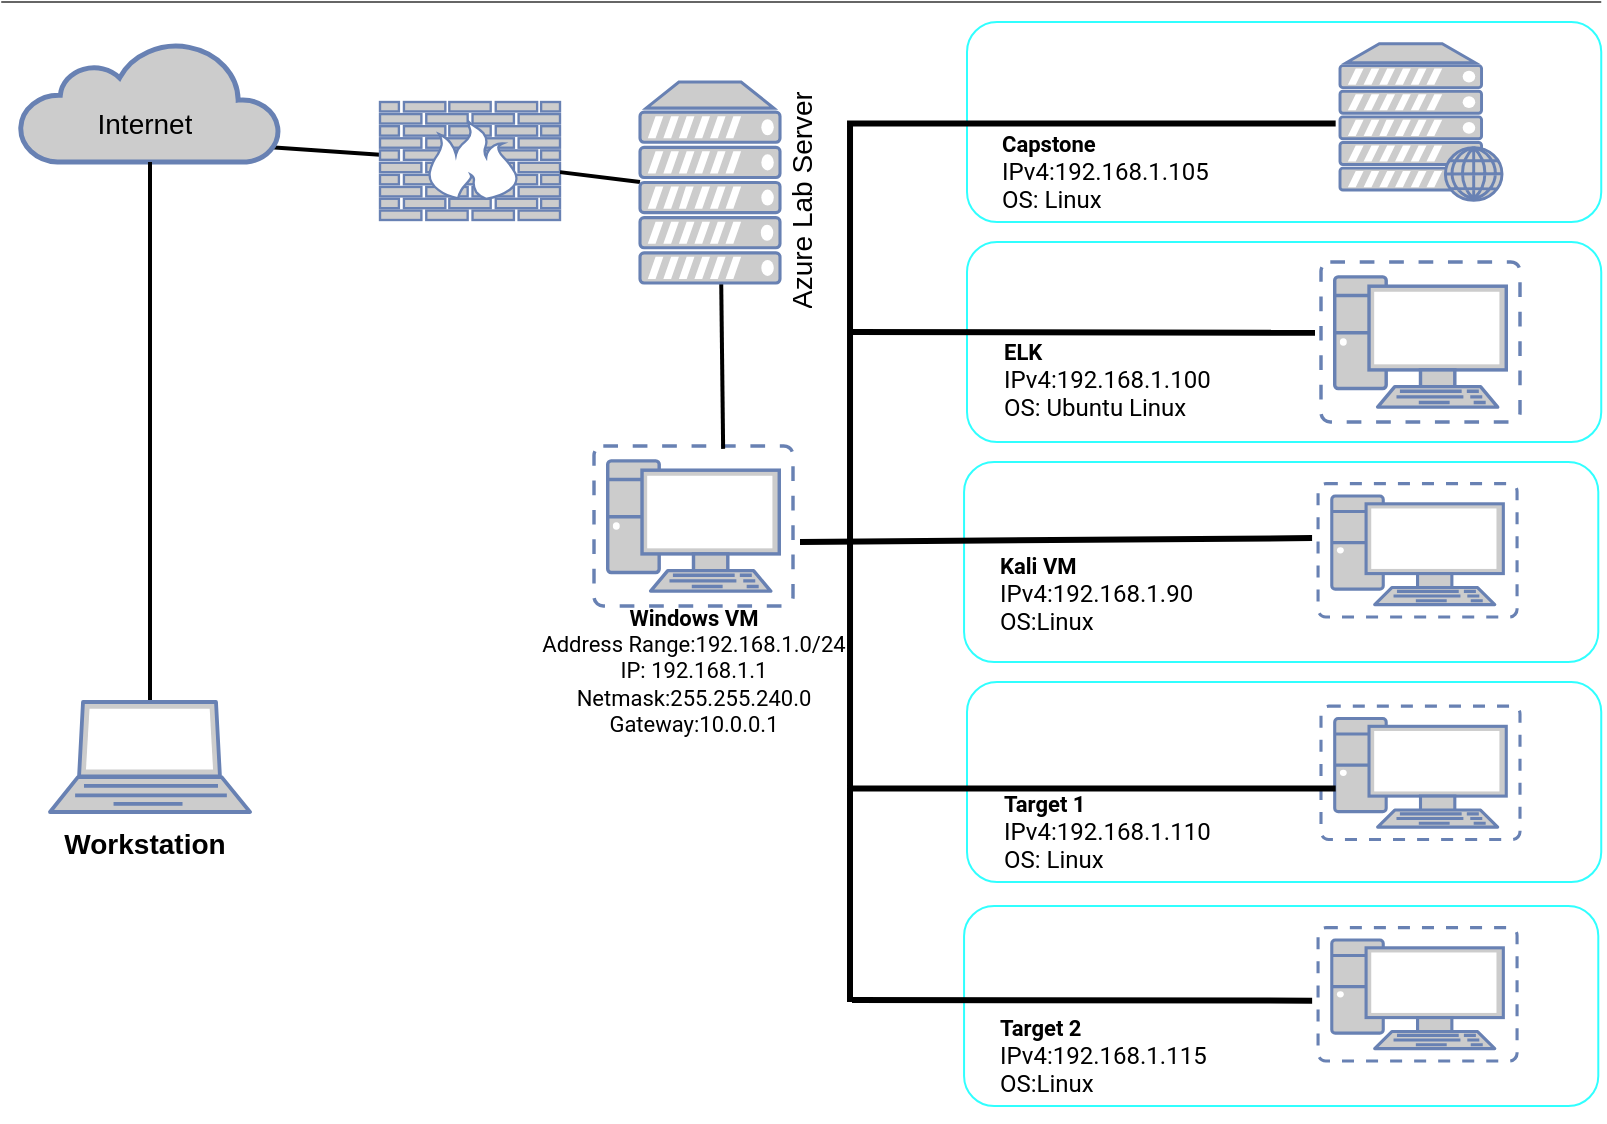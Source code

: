 <mxfile version="14.4.9" type="device"><diagram id="vqx3ziarjeXLilQK-dmF" name="Page-1"><mxGraphModel dx="1038" dy="531" grid="1" gridSize="10" guides="1" tooltips="1" connect="1" arrows="1" fold="1" page="1" pageScale="1" pageWidth="850" pageHeight="1100" math="0" shadow="0"><root><mxCell id="0"/><mxCell id="1" parent="0"/><mxCell id="_lkyhbIN2PCKK_KNac0W-44" value="" style="rounded=1;whiteSpace=wrap;html=1;labelBackgroundColor=none;fontSize=7;align=left;labelBorderColor=#29F1FF;noLabel=1;fontColor=none;strokeColor=#30FFFF;" parent="1" vertex="1"><mxGeometry x="493.5" y="160" width="317.12" height="100" as="geometry"/></mxCell><mxCell id="4T2MCdoAnDvbVerK777z-2" value="" style="group" vertex="1" connectable="0" parent="1"><mxGeometry x="493.5" y="50" width="317.12" height="100" as="geometry"/></mxCell><mxCell id="_lkyhbIN2PCKK_KNac0W-45" value="" style="rounded=1;whiteSpace=wrap;html=1;labelBackgroundColor=none;fontSize=7;align=left;labelBorderColor=#29F1FF;noLabel=1;fontColor=none;strokeColor=#30FFFF;" parent="4T2MCdoAnDvbVerK777z-2" vertex="1"><mxGeometry width="317.12" height="100" as="geometry"/></mxCell><UserObject label="&lt;span id=&quot;docs-internal-guid-0f8e1b0c-7fff-b292-c0fd-28eb54cf95ea&quot; style=&quot;font-size: 12px&quot;&gt;&lt;p dir=&quot;ltr&quot; style=&quot;line-height: 1.2 ; margin-top: 0pt ; margin-bottom: 0pt ; font-size: 11px&quot;&gt;&lt;font face=&quot;roboto, sans-serif&quot;&gt;&lt;b&gt;Capstone&lt;/b&gt;&lt;/font&gt;&lt;/p&gt;&lt;p dir=&quot;ltr&quot; style=&quot;line-height: 1.2 ; margin-top: 0pt ; margin-bottom: 0pt&quot;&gt;&lt;span style=&quot;font-family: &amp;#34;roboto&amp;#34; , sans-serif ; color: rgb(0 , 0 , 0) ; background-color: transparent ; font-weight: 400 ; font-style: normal ; font-variant: normal ; text-decoration: none ; vertical-align: baseline&quot;&gt;IPv4:192.168.1.105&lt;/span&gt;&lt;/p&gt;&lt;p dir=&quot;ltr&quot; style=&quot;line-height: 1.2 ; margin-top: 0pt ; margin-bottom: 0pt&quot;&gt;&lt;span style=&quot;font-family: &amp;#34;roboto&amp;#34; , sans-serif ; color: rgb(0 , 0 , 0) ; background-color: transparent ; font-weight: 400 ; font-style: normal ; font-variant: normal ; text-decoration: none ; vertical-align: baseline&quot;&gt;OS: Linux&lt;/span&gt;&lt;/p&gt;&lt;div&gt;&lt;span style=&quot;font-family: &amp;#34;roboto&amp;#34; , sans-serif ; background-color: transparent ; vertical-align: baseline&quot;&gt;&lt;br style=&quot;font-size: 11px&quot;&gt;&lt;/span&gt;&lt;/div&gt;&lt;/span&gt;" placeholders="1" name="Variable" id="_lkyhbIN2PCKK_KNac0W-40"><mxCell style="text;html=1;strokeColor=none;fillColor=none;align=left;verticalAlign=middle;whiteSpace=wrap;overflow=hidden;fontSize=11;" parent="4T2MCdoAnDvbVerK777z-2" vertex="1"><mxGeometry x="15.5" y="51.667" width="238.5" height="48.333" as="geometry"/></mxCell></UserObject><mxCell id="_lkyhbIN2PCKK_KNac0W-12" value="" style="fontColor=#0066CC;verticalAlign=top;verticalLabelPosition=bottom;labelPosition=center;align=center;html=1;outlineConnect=0;fillColor=#CCCCCC;strokeColor=#6881B3;gradientColor=none;gradientDirection=north;strokeWidth=2;shape=mxgraph.networks.web_server;" parent="4T2MCdoAnDvbVerK777z-2" vertex="1"><mxGeometry x="186.5" y="10.833" width="81" height="78.333" as="geometry"/></mxCell><mxCell id="_lkyhbIN2PCKK_KNac0W-2" value="" style="fontColor=#0066CC;verticalAlign=top;verticalLabelPosition=bottom;labelPosition=center;align=center;html=1;outlineConnect=0;fillColor=#CCCCCC;strokeColor=#6881B3;gradientColor=none;gradientDirection=north;strokeWidth=2;shape=mxgraph.networks.virtual_pc;" parent="1" vertex="1"><mxGeometry x="307" y="262" width="99.5" height="80" as="geometry"/></mxCell><mxCell id="_lkyhbIN2PCKK_KNac0W-8" style="edgeStyle=orthogonalEdgeStyle;rounded=0;orthogonalLoop=1;jettySize=auto;html=1;exitX=0.5;exitY=1;exitDx=0;exitDy=0;exitPerimeter=0;strokeWidth=2;" parent="1" source="ahlj9leJ9kX55mKVCuSK-7" target="ahlj9leJ9kX55mKVCuSK-7" edge="1"><mxGeometry relative="1" as="geometry"/></mxCell><mxCell id="_lkyhbIN2PCKK_KNac0W-14" value="" style="endArrow=none;html=1;strokeWidth=2;" parent="1" source="ahlj9leJ9kX55mKVCuSK-7" edge="1"><mxGeometry width="50" height="50" relative="1" as="geometry"><mxPoint x="157.25" y="178.5" as="sourcePoint"/><mxPoint x="140" y="112.25" as="targetPoint"/></mxGeometry></mxCell><mxCell id="ahlj9leJ9kX55mKVCuSK-1" value="" style="html=1;outlineConnect=0;fillColor=#CCCCCC;strokeColor=#6881B3;gradientColor=none;gradientDirection=north;strokeWidth=2;shape=mxgraph.networks.cloud;fontColor=#ffffff;" parent="1" vertex="1"><mxGeometry x="20" y="60" width="130" height="60" as="geometry"/></mxCell><mxCell id="ahlj9leJ9kX55mKVCuSK-7" value="" style="fontColor=#0066CC;verticalAlign=top;verticalLabelPosition=bottom;labelPosition=center;align=center;html=1;outlineConnect=0;fillColor=#CCCCCC;strokeColor=#6881B3;gradientColor=none;gradientDirection=north;strokeWidth=2;shape=mxgraph.networks.firewall;" parent="1" vertex="1"><mxGeometry x="200" y="90" width="90" height="59" as="geometry"/></mxCell><mxCell id="_lkyhbIN2PCKK_KNac0W-21" value="" style="endArrow=none;html=1;strokeWidth=2;" parent="1" source="ahlj9leJ9kX55mKVCuSK-7" edge="1"><mxGeometry width="50" height="50" relative="1" as="geometry"><mxPoint x="260" y="220" as="sourcePoint"/><mxPoint x="330" y="130" as="targetPoint"/></mxGeometry></mxCell><mxCell id="_lkyhbIN2PCKK_KNac0W-25" value="" style="endArrow=none;html=1;strokeWidth=2;exitX=0.649;exitY=0.043;exitDx=0;exitDy=0;exitPerimeter=0;" parent="1" edge="1"><mxGeometry width="50" height="50" relative="1" as="geometry"><mxPoint x="371.575" y="263.44" as="sourcePoint"/><mxPoint x="370.586" y="178.5" as="targetPoint"/></mxGeometry></mxCell><mxCell id="_lkyhbIN2PCKK_KNac0W-26" value="" style="endArrow=none;html=1;strokeWidth=2;" parent="1" target="ahlj9leJ9kX55mKVCuSK-1" edge="1"><mxGeometry width="50" height="50" relative="1" as="geometry"><mxPoint x="85" y="390" as="sourcePoint"/><mxPoint x="60" y="210" as="targetPoint"/></mxGeometry></mxCell><mxCell id="_lkyhbIN2PCKK_KNac0W-27" value="" style="fontColor=#0066CC;verticalAlign=top;verticalLabelPosition=bottom;labelPosition=center;align=center;html=1;outlineConnect=0;fillColor=#CCCCCC;strokeColor=#6881B3;gradientColor=none;gradientDirection=north;strokeWidth=2;shape=mxgraph.networks.laptop;" parent="1" vertex="1"><mxGeometry x="35" y="390" width="100" height="55" as="geometry"/></mxCell><UserObject label="&lt;b&gt;&lt;font style=&quot;font-size: 14px&quot;&gt;Workstation&lt;/font&gt;&lt;/b&gt;" placeholders="1" name="Variable" id="_lkyhbIN2PCKK_KNac0W-33"><mxCell style="text;html=1;strokeColor=none;fillColor=none;align=center;verticalAlign=middle;whiteSpace=wrap;overflow=hidden;" parent="1" vertex="1"><mxGeometry x="35" y="450" width="95" height="20" as="geometry"/></mxCell></UserObject><UserObject label="&lt;font style=&quot;font-size: 14px&quot;&gt;Internet&lt;/font&gt;" placeholders="1" name="Variable" id="_lkyhbIN2PCKK_KNac0W-34"><mxCell style="text;html=1;strokeColor=none;fillColor=none;align=center;verticalAlign=middle;whiteSpace=wrap;overflow=hidden;" parent="1" vertex="1"><mxGeometry x="35" y="90" width="95" height="20" as="geometry"/></mxCell></UserObject><UserObject label="&lt;font style=&quot;font-size: 14px&quot;&gt;Azure Lab Server&lt;/font&gt;" placeholders="1" name="Variable" id="_lkyhbIN2PCKK_KNac0W-35"><mxCell style="text;html=1;strokeColor=none;fillColor=none;align=center;verticalAlign=middle;whiteSpace=wrap;overflow=hidden;rotation=-90;" parent="1" vertex="1"><mxGeometry x="345" y="129" width="130" height="20" as="geometry"/></mxCell></UserObject><mxCell id="_lkyhbIN2PCKK_KNac0W-17" value="" style="fontColor=#0066CC;verticalAlign=top;verticalLabelPosition=bottom;labelPosition=center;align=center;html=1;outlineConnect=0;fillColor=#CCCCCC;strokeColor=#6881B3;gradientColor=none;gradientDirection=north;strokeWidth=2;shape=mxgraph.networks.server;" parent="1" vertex="1"><mxGeometry x="330" y="80" width="70" height="100.5" as="geometry"/></mxCell><UserObject label="&lt;span id=&quot;docs-internal-guid-0f8e1b0c-7fff-b292-c0fd-28eb54cf95ea&quot; style=&quot;font-size: 11px&quot;&gt;&lt;p dir=&quot;ltr&quot; style=&quot;line-height: 1.2 ; margin-top: 0pt ; margin-bottom: 0pt ; font-size: 11px&quot;&gt;&lt;font face=&quot;roboto, sans-serif&quot; style=&quot;font-size: 11px&quot;&gt;&lt;span style=&quot;font-size: 11px&quot;&gt;&lt;b style=&quot;font-size: 11px&quot;&gt;Windows VM&lt;/b&gt;&lt;/span&gt;&lt;/font&gt;&lt;/p&gt;&lt;p dir=&quot;ltr&quot; style=&quot;line-height: 1.2 ; margin-top: 0pt ; margin-bottom: 0pt ; font-size: 11px&quot;&gt;&lt;span style=&quot;font-size: 11px ; font-family: &amp;#34;roboto&amp;#34; , sans-serif ; background-color: transparent ; vertical-align: baseline&quot;&gt;Address Range:192.168.1.0/24&lt;/span&gt;&lt;/p&gt;&lt;p dir=&quot;ltr&quot; style=&quot;line-height: 1.2 ; margin-top: 0pt ; margin-bottom: 0pt ; font-size: 11px&quot;&gt;&lt;span style=&quot;font-size: 11px ; font-family: &amp;#34;roboto&amp;#34; , sans-serif ; background-color: transparent ; vertical-align: baseline&quot;&gt;IP: 192.168.1.1&lt;/span&gt;&lt;/p&gt;&lt;p dir=&quot;ltr&quot; style=&quot;line-height: 1.2 ; margin-top: 0pt ; margin-bottom: 0pt ; font-size: 11px&quot;&gt;&lt;span style=&quot;font-size: 11px ; font-family: &amp;#34;roboto&amp;#34; , sans-serif ; background-color: transparent ; vertical-align: baseline&quot;&gt;Netmask:255.255.240.0&lt;/span&gt;&lt;/p&gt;&lt;p dir=&quot;ltr&quot; style=&quot;line-height: 1.2 ; margin-top: 0pt ; margin-bottom: 0pt ; font-size: 11px&quot;&gt;&lt;span style=&quot;font-size: 11px ; font-family: &amp;#34;roboto&amp;#34; , sans-serif ; background-color: transparent ; vertical-align: baseline&quot;&gt;Gateway:10.0.0.1&lt;/span&gt;&lt;/p&gt;&lt;div style=&quot;font-size: 11px&quot;&gt;&lt;span style=&quot;font-size: 11px ; font-family: &amp;#34;roboto&amp;#34; , sans-serif ; background-color: transparent ; vertical-align: baseline&quot;&gt;&lt;br style=&quot;font-size: 11px&quot;&gt;&lt;/span&gt;&lt;/div&gt;&lt;/span&gt;" placeholders="1" name="Variable" id="_lkyhbIN2PCKK_KNac0W-36"><mxCell style="text;html=1;strokeColor=none;fillColor=none;align=center;verticalAlign=middle;whiteSpace=wrap;overflow=hidden;fontSize=11;" parent="1" vertex="1"><mxGeometry x="261.75" y="326.5" width="190" height="109" as="geometry"/></mxCell></UserObject><mxCell id="4T2MCdoAnDvbVerK777z-3" value="" style="group" vertex="1" connectable="0" parent="1"><mxGeometry x="399" y="180" width="411.62" height="120" as="geometry"/></mxCell><mxCell id="ahlj9leJ9kX55mKVCuSK-8" value="" style="endArrow=none;html=1;strokeWidth=3;" parent="4T2MCdoAnDvbVerK777z-3" edge="1"><mxGeometry width="50" height="50" relative="1" as="geometry"><mxPoint x="37" y="25" as="sourcePoint"/><mxPoint x="268.5" y="25.412" as="targetPoint"/><Array as="points"/></mxGeometry></mxCell><mxCell id="_lkyhbIN2PCKK_KNac0W-10" value="" style="fontColor=#0066CC;verticalAlign=top;verticalLabelPosition=bottom;labelPosition=center;align=center;html=1;outlineConnect=0;fillColor=#CCCCCC;strokeColor=#6881B3;gradientColor=none;gradientDirection=north;strokeWidth=2;shape=mxgraph.networks.virtual_pc;" parent="4T2MCdoAnDvbVerK777z-3" vertex="1"><mxGeometry x="271.5" y="-10" width="99.5" height="80" as="geometry"/></mxCell><UserObject label="&lt;span id=&quot;docs-internal-guid-0f8e1b0c-7fff-b292-c0fd-28eb54cf95ea&quot; style=&quot;font-size: 12px&quot;&gt;&lt;p dir=&quot;ltr&quot; style=&quot;line-height: 1.2 ; margin-top: 0pt ; margin-bottom: 0pt ; font-size: 11px&quot;&gt;&lt;font face=&quot;roboto, sans-serif&quot;&gt;&lt;b&gt;ELK&lt;/b&gt;&lt;/font&gt;&lt;/p&gt;&lt;p dir=&quot;ltr&quot; style=&quot;line-height: 1.2 ; margin-top: 0pt ; margin-bottom: 0pt&quot;&gt;&lt;span style=&quot;font-family: &amp;#34;roboto&amp;#34; , sans-serif ; color: rgb(0 , 0 , 0) ; background-color: transparent ; font-weight: 400 ; font-style: normal ; font-variant: normal ; text-decoration: none ; vertical-align: baseline&quot;&gt;IPv4:192.168.1.100&lt;/span&gt;&lt;/p&gt;&lt;p dir=&quot;ltr&quot; style=&quot;line-height: 1.2 ; margin-top: 0pt ; margin-bottom: 0pt&quot;&gt;&lt;span style=&quot;font-family: &amp;#34;roboto&amp;#34; , sans-serif ; color: rgb(0 , 0 , 0) ; background-color: transparent ; font-weight: 400 ; font-style: normal ; font-variant: normal ; text-decoration: none ; vertical-align: baseline&quot;&gt;OS: Ubuntu Linux&lt;/span&gt;&lt;/p&gt;&lt;div&gt;&lt;span style=&quot;font-family: &amp;#34;roboto&amp;#34; , sans-serif ; background-color: transparent ; vertical-align: baseline&quot;&gt;&lt;br style=&quot;font-size: 11px&quot;&gt;&lt;/span&gt;&lt;/div&gt;&lt;/span&gt;" placeholders="1" name="Variable" id="_lkyhbIN2PCKK_KNac0W-39"><mxCell style="text;html=1;strokeColor=none;fillColor=none;align=left;verticalAlign=middle;whiteSpace=wrap;overflow=hidden;fontSize=11;" parent="4T2MCdoAnDvbVerK777z-3" vertex="1"><mxGeometry x="110.75" y="25.5" width="238.5" height="58" as="geometry"/></mxCell></UserObject><mxCell id="4T2MCdoAnDvbVerK777z-6" value="" style="group" vertex="1" connectable="0" parent="1"><mxGeometry x="437" y="270" width="372.15" height="100" as="geometry"/></mxCell><mxCell id="4T2MCdoAnDvbVerK777z-1" value="" style="group" vertex="1" connectable="0" parent="4T2MCdoAnDvbVerK777z-6"><mxGeometry x="55.03" width="317.12" height="100" as="geometry"/></mxCell><mxCell id="_lkyhbIN2PCKK_KNac0W-43" value="" style="rounded=1;whiteSpace=wrap;html=1;labelBackgroundColor=none;fontSize=7;align=left;labelBorderColor=#29F1FF;noLabel=1;fontColor=none;strokeColor=#30FFFF;" parent="4T2MCdoAnDvbVerK777z-1" vertex="1"><mxGeometry width="317.12" height="100" as="geometry"/></mxCell><mxCell id="_lkyhbIN2PCKK_KNac0W-9" value="" style="fontColor=#0066CC;verticalAlign=top;verticalLabelPosition=bottom;labelPosition=center;align=center;html=1;outlineConnect=0;fillColor=#CCCCCC;strokeColor=#6881B3;gradientColor=none;gradientDirection=north;strokeWidth=2;shape=mxgraph.networks.virtual_pc;" parent="4T2MCdoAnDvbVerK777z-1" vertex="1"><mxGeometry x="177" y="10.833" width="99.5" height="66.667" as="geometry"/></mxCell><UserObject label="&lt;span id=&quot;docs-internal-guid-0f8e1b0c-7fff-b292-c0fd-28eb54cf95ea&quot; style=&quot;font-size: 12px&quot;&gt;&lt;p dir=&quot;ltr&quot; style=&quot;line-height: 1.2 ; margin-top: 0pt ; margin-bottom: 0pt ; font-size: 11px&quot;&gt;&lt;font face=&quot;roboto, sans-serif&quot; style=&quot;font-size: 11px&quot;&gt;&lt;span style=&quot;font-size: 11px&quot;&gt;&lt;b style=&quot;font-size: 11px&quot;&gt;Kali VM&lt;/b&gt;&lt;/span&gt;&lt;/font&gt;&lt;/p&gt;&lt;p dir=&quot;ltr&quot; style=&quot;line-height: 1.2 ; margin-top: 0pt ; margin-bottom: 0pt&quot;&gt;&lt;span style=&quot;font-family: &amp;#34;roboto&amp;#34; , sans-serif ; color: rgb(0 , 0 , 0) ; background-color: transparent ; font-weight: 400 ; font-style: normal ; font-variant: normal ; text-decoration: none ; vertical-align: baseline&quot;&gt;IPv4:192.168.1.90&lt;/span&gt;&lt;/p&gt;&lt;p dir=&quot;ltr&quot; style=&quot;line-height: 1.2 ; margin-top: 0pt ; margin-bottom: 0pt&quot;&gt;&lt;span style=&quot;font-family: &amp;#34;roboto&amp;#34; , sans-serif ; color: rgb(0 , 0 , 0) ; background-color: transparent ; font-weight: 400 ; font-style: normal ; font-variant: normal ; text-decoration: none ; vertical-align: baseline&quot;&gt;OS:Linux&lt;/span&gt;&lt;/p&gt;&lt;div&gt;&lt;span style=&quot;font-family: &amp;#34;roboto&amp;#34; , sans-serif ; background-color: transparent ; vertical-align: baseline&quot;&gt;&lt;br style=&quot;font-size: 11px&quot;&gt;&lt;/span&gt;&lt;/div&gt;&lt;/span&gt;" placeholders="1" name="Variable" id="_lkyhbIN2PCKK_KNac0W-38"><mxCell style="text;html=1;strokeColor=none;fillColor=none;align=left;verticalAlign=middle;whiteSpace=wrap;overflow=hidden;fontSize=11;" parent="4T2MCdoAnDvbVerK777z-1" vertex="1"><mxGeometry x="16.25" y="42.667" width="200.5" height="48.333" as="geometry"/></mxCell></UserObject><mxCell id="4T2MCdoAnDvbVerK777z-7" value="" style="group" vertex="1" connectable="0" parent="1"><mxGeometry x="437" y="500" width="372.15" height="100" as="geometry"/></mxCell><mxCell id="4T2MCdoAnDvbVerK777z-8" value="" style="group" vertex="1" connectable="0" parent="4T2MCdoAnDvbVerK777z-7"><mxGeometry x="55.03" y="-8" width="317.12" height="100" as="geometry"/></mxCell><mxCell id="4T2MCdoAnDvbVerK777z-9" value="" style="rounded=1;whiteSpace=wrap;html=1;labelBackgroundColor=none;fontSize=7;align=left;labelBorderColor=#29F1FF;noLabel=1;fontColor=none;strokeColor=#30FFFF;" vertex="1" parent="4T2MCdoAnDvbVerK777z-8"><mxGeometry width="317.12" height="100" as="geometry"/></mxCell><mxCell id="4T2MCdoAnDvbVerK777z-10" value="" style="fontColor=#0066CC;verticalAlign=top;verticalLabelPosition=bottom;labelPosition=center;align=center;html=1;outlineConnect=0;fillColor=#CCCCCC;strokeColor=#6881B3;gradientColor=none;gradientDirection=north;strokeWidth=2;shape=mxgraph.networks.virtual_pc;" vertex="1" parent="4T2MCdoAnDvbVerK777z-8"><mxGeometry x="177" y="10.833" width="99.5" height="66.667" as="geometry"/></mxCell><UserObject label="&lt;span id=&quot;docs-internal-guid-0f8e1b0c-7fff-b292-c0fd-28eb54cf95ea&quot; style=&quot;font-size: 12px&quot;&gt;&lt;p dir=&quot;ltr&quot; style=&quot;line-height: 1.2 ; margin-top: 0pt ; margin-bottom: 0pt ; font-size: 11px&quot;&gt;&lt;font style=&quot;font-size: 11px&quot; face=&quot;roboto, sans-serif&quot;&gt;&lt;span style=&quot;font-size: 11px&quot;&gt;&lt;b style=&quot;font-size: 11px&quot;&gt;Target 2&lt;br&gt;&lt;/b&gt;&lt;/span&gt;&lt;/font&gt;&lt;/p&gt;&lt;p dir=&quot;ltr&quot; style=&quot;line-height: 1.2 ; margin-top: 0pt ; margin-bottom: 0pt&quot;&gt;&lt;span style=&quot;font-family: &amp;#34;roboto&amp;#34; , sans-serif ; color: rgb(0 , 0 , 0) ; background-color: transparent ; font-weight: 400 ; font-style: normal ; font-variant: normal ; text-decoration: none ; vertical-align: baseline&quot;&gt;IPv4:192.168.1.115&lt;/span&gt;&lt;/p&gt;&lt;p dir=&quot;ltr&quot; style=&quot;line-height: 1.2 ; margin-top: 0pt ; margin-bottom: 0pt&quot;&gt;&lt;span style=&quot;font-family: &amp;#34;roboto&amp;#34; , sans-serif ; color: rgb(0 , 0 , 0) ; background-color: transparent ; font-weight: 400 ; font-style: normal ; font-variant: normal ; text-decoration: none ; vertical-align: baseline&quot;&gt;OS:Linux&lt;/span&gt;&lt;/p&gt;&lt;div&gt;&lt;span style=&quot;font-family: &amp;#34;roboto&amp;#34; , sans-serif ; background-color: transparent ; vertical-align: baseline&quot;&gt;&lt;br style=&quot;font-size: 11px&quot;&gt;&lt;/span&gt;&lt;/div&gt;&lt;/span&gt;" placeholders="1" name="Variable" id="4T2MCdoAnDvbVerK777z-11"><mxCell style="text;html=1;strokeColor=none;fillColor=none;align=left;verticalAlign=middle;whiteSpace=wrap;overflow=hidden;fontSize=11;" vertex="1" parent="4T2MCdoAnDvbVerK777z-8"><mxGeometry x="16.25" y="51.667" width="200.5" height="48.333" as="geometry"/></mxCell></UserObject><mxCell id="4T2MCdoAnDvbVerK777z-12" value="" style="endArrow=none;html=1;strokeWidth=3;entryX=0.792;entryY=-0.069;entryDx=0;entryDy=0;entryPerimeter=0;" edge="1" parent="4T2MCdoAnDvbVerK777z-7"><mxGeometry width="50" height="50" relative="1" as="geometry"><mxPoint x="-1" y="39" as="sourcePoint"/><mxPoint x="229.076" y="39.332" as="targetPoint"/></mxGeometry></mxCell><mxCell id="4T2MCdoAnDvbVerK777z-13" value="" style="endArrow=none;html=1;strokeWidth=3;entryX=1;entryY=1;entryDx=0;entryDy=0;" edge="1" parent="1" target="ahlj9leJ9kX55mKVCuSK-9"><mxGeometry width="50" height="50" relative="1" as="geometry"><mxPoint x="435" y="540" as="sourcePoint"/><mxPoint x="435" y="530" as="targetPoint"/></mxGeometry></mxCell><mxCell id="4T2MCdoAnDvbVerK777z-14" value="" style="group" vertex="1" connectable="0" parent="1"><mxGeometry x="399" y="380" width="411.62" height="100" as="geometry"/></mxCell><mxCell id="4T2MCdoAnDvbVerK777z-15" value="" style="rounded=1;whiteSpace=wrap;html=1;labelBackgroundColor=none;fontSize=7;align=left;labelBorderColor=#29F1FF;noLabel=1;fontColor=none;strokeColor=#30FFFF;" vertex="1" parent="4T2MCdoAnDvbVerK777z-14"><mxGeometry x="94.5" width="317.12" height="100" as="geometry"/></mxCell><mxCell id="4T2MCdoAnDvbVerK777z-17" value="" style="fontColor=#0066CC;verticalAlign=top;verticalLabelPosition=bottom;labelPosition=center;align=center;html=1;outlineConnect=0;fillColor=#CCCCCC;strokeColor=#6881B3;gradientColor=none;gradientDirection=north;strokeWidth=2;shape=mxgraph.networks.virtual_pc;" vertex="1" parent="4T2MCdoAnDvbVerK777z-14"><mxGeometry x="271.5" y="12.083" width="99.5" height="66.667" as="geometry"/></mxCell><UserObject label="&lt;span id=&quot;docs-internal-guid-0f8e1b0c-7fff-b292-c0fd-28eb54cf95ea&quot; style=&quot;font-size: 12px&quot;&gt;&lt;p dir=&quot;ltr&quot; style=&quot;line-height: 1.2 ; margin-top: 0pt ; margin-bottom: 0pt ; font-size: 11px&quot;&gt;&lt;font face=&quot;roboto, sans-serif&quot;&gt;&lt;b&gt;Target 1&lt;br&gt;&lt;/b&gt;&lt;/font&gt;&lt;/p&gt;&lt;p dir=&quot;ltr&quot; style=&quot;line-height: 1.2 ; margin-top: 0pt ; margin-bottom: 0pt&quot;&gt;&lt;span style=&quot;font-family: &amp;#34;roboto&amp;#34; , sans-serif ; color: rgb(0 , 0 , 0) ; background-color: transparent ; font-weight: 400 ; font-style: normal ; font-variant: normal ; text-decoration: none ; vertical-align: baseline&quot;&gt;IPv4:192.168.1.110&lt;/span&gt;&lt;/p&gt;&lt;p dir=&quot;ltr&quot; style=&quot;line-height: 1.2 ; margin-top: 0pt ; margin-bottom: 0pt&quot;&gt;&lt;span style=&quot;font-family: &amp;#34;roboto&amp;#34; , sans-serif ; color: rgb(0 , 0 , 0) ; background-color: transparent ; font-weight: 400 ; font-style: normal ; font-variant: normal ; text-decoration: none ; vertical-align: baseline&quot;&gt;OS: Linux&lt;/span&gt;&lt;/p&gt;&lt;div&gt;&lt;span style=&quot;font-family: &amp;#34;roboto&amp;#34; , sans-serif ; background-color: transparent ; vertical-align: baseline&quot;&gt;&lt;br style=&quot;font-size: 11px&quot;&gt;&lt;/span&gt;&lt;/div&gt;&lt;/span&gt;" placeholders="1" name="Variable" id="4T2MCdoAnDvbVerK777z-18"><mxCell style="text;html=1;strokeColor=none;fillColor=none;align=left;verticalAlign=middle;whiteSpace=wrap;overflow=hidden;fontSize=11;" vertex="1" parent="4T2MCdoAnDvbVerK777z-14"><mxGeometry x="110.75" y="51.667" width="238.5" height="48.333" as="geometry"/></mxCell></UserObject><mxCell id="4T2MCdoAnDvbVerK777z-19" value="" style="endArrow=none;html=1;strokeWidth=1;strokeColor=#666666;fillColor=#f5f5f5;" edge="1" parent="1"><mxGeometry width="50" height="50" relative="1" as="geometry"><mxPoint x="10.62" y="40" as="sourcePoint"/><mxPoint x="810.62" y="40" as="targetPoint"/></mxGeometry></mxCell><mxCell id="4T2MCdoAnDvbVerK777z-4" value="" style="endArrow=none;html=1;strokeWidth=3;entryX=-0.03;entryY=0.408;entryDx=0;entryDy=0;entryPerimeter=0;" edge="1" parent="1" target="_lkyhbIN2PCKK_KNac0W-9"><mxGeometry width="50" height="50" relative="1" as="geometry"><mxPoint x="410" y="310" as="sourcePoint"/><mxPoint x="460" y="260" as="targetPoint"/></mxGeometry></mxCell><mxCell id="ahlj9leJ9kX55mKVCuSK-9" value="" style="shape=partialRectangle;whiteSpace=wrap;html=1;bottom=1;right=1;left=1;top=0;fillColor=none;routingCenterX=-0.5;rotation=90;strokeWidth=3;" parent="1" vertex="1"><mxGeometry x="389.45" y="146.32" width="332.44" height="241.32" as="geometry"/></mxCell></root></mxGraphModel></diagram></mxfile>